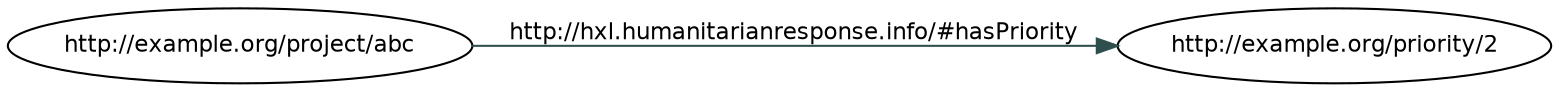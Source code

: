 digraph { 
 rankdir = "LR";
 charset="utf-8";
 overlap=false;
 edge [color=darkslategray];
 edge [fontname=Helvetica , fontsize=11.0 ];
 node [fontname=Helvetica , fontsize=11.0];

 "http://example.org/project/abc" -> "http://example.org/priority/2" [ label="http://hxl.humanitarianresponse.info/#hasPriority" ]; 
}